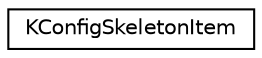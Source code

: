 digraph "Graphical Class Hierarchy"
{
  edge [fontname="Helvetica",fontsize="10",labelfontname="Helvetica",labelfontsize="10"];
  node [fontname="Helvetica",fontsize="10",shape=record];
  rankdir="LR";
  Node0 [label="KConfigSkeletonItem",height=0.2,width=0.4,color="black", fillcolor="white", style="filled",URL="$classKConfigSkeletonItem.html",tooltip="Class for storing a preferences setting. "];
}
